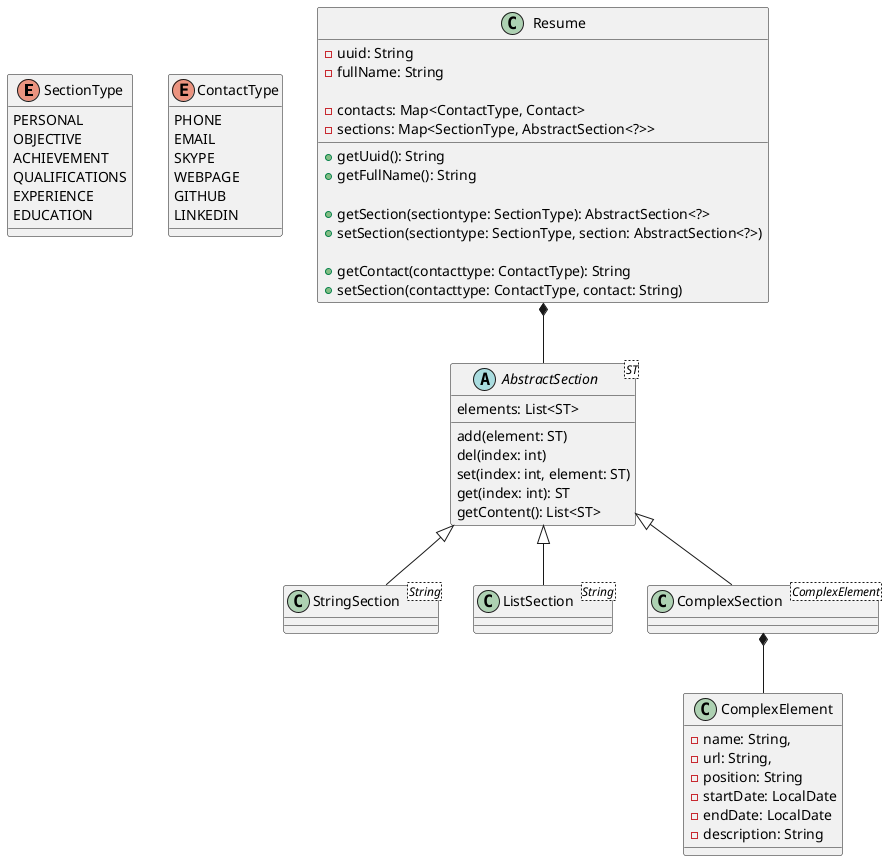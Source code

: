 @startuml

enum SectionType {
    PERSONAL
    OBJECTIVE
    ACHIEVEMENT
    QUALIFICATIONS
    EXPERIENCE
    EDUCATION
}

enum ContactType {
    PHONE
    EMAIL
    SKYPE
    WEBPAGE
    GITHUB
    LINKEDIN
}

class Resume {
    - uuid: String
    - fullName: String

    - contacts: Map<ContactType, Contact>
    - sections: Map<SectionType, AbstractSection<?>>

    + getUuid(): String
    + getFullName(): String

    + getSection(sectiontype: SectionType): AbstractSection<?>
    + setSection(sectiontype: SectionType, section: AbstractSection<?>)

    + getContact(contacttype: ContactType): String
    + setSection(contacttype: ContactType, contact: String)
}

abstract class AbstractSection<ST> {
    elements: List<ST>

    add(element: ST)
    del(index: int)
    set(index: int, element: ST)
    get(index: int): ST
    getContent(): List<ST>
}

class StringSection<String> extends AbstractSection

class ListSection<String> extends AbstractSection

class ComplexElement {
    - name: String,
    - url: String,
    - position: String
    - startDate: LocalDate
    - endDate: LocalDate
    - description: String
}

class ComplexSection<ComplexElement> extends AbstractSection

Resume *-- AbstractSection
ComplexSection *-- ComplexElement

@enduml